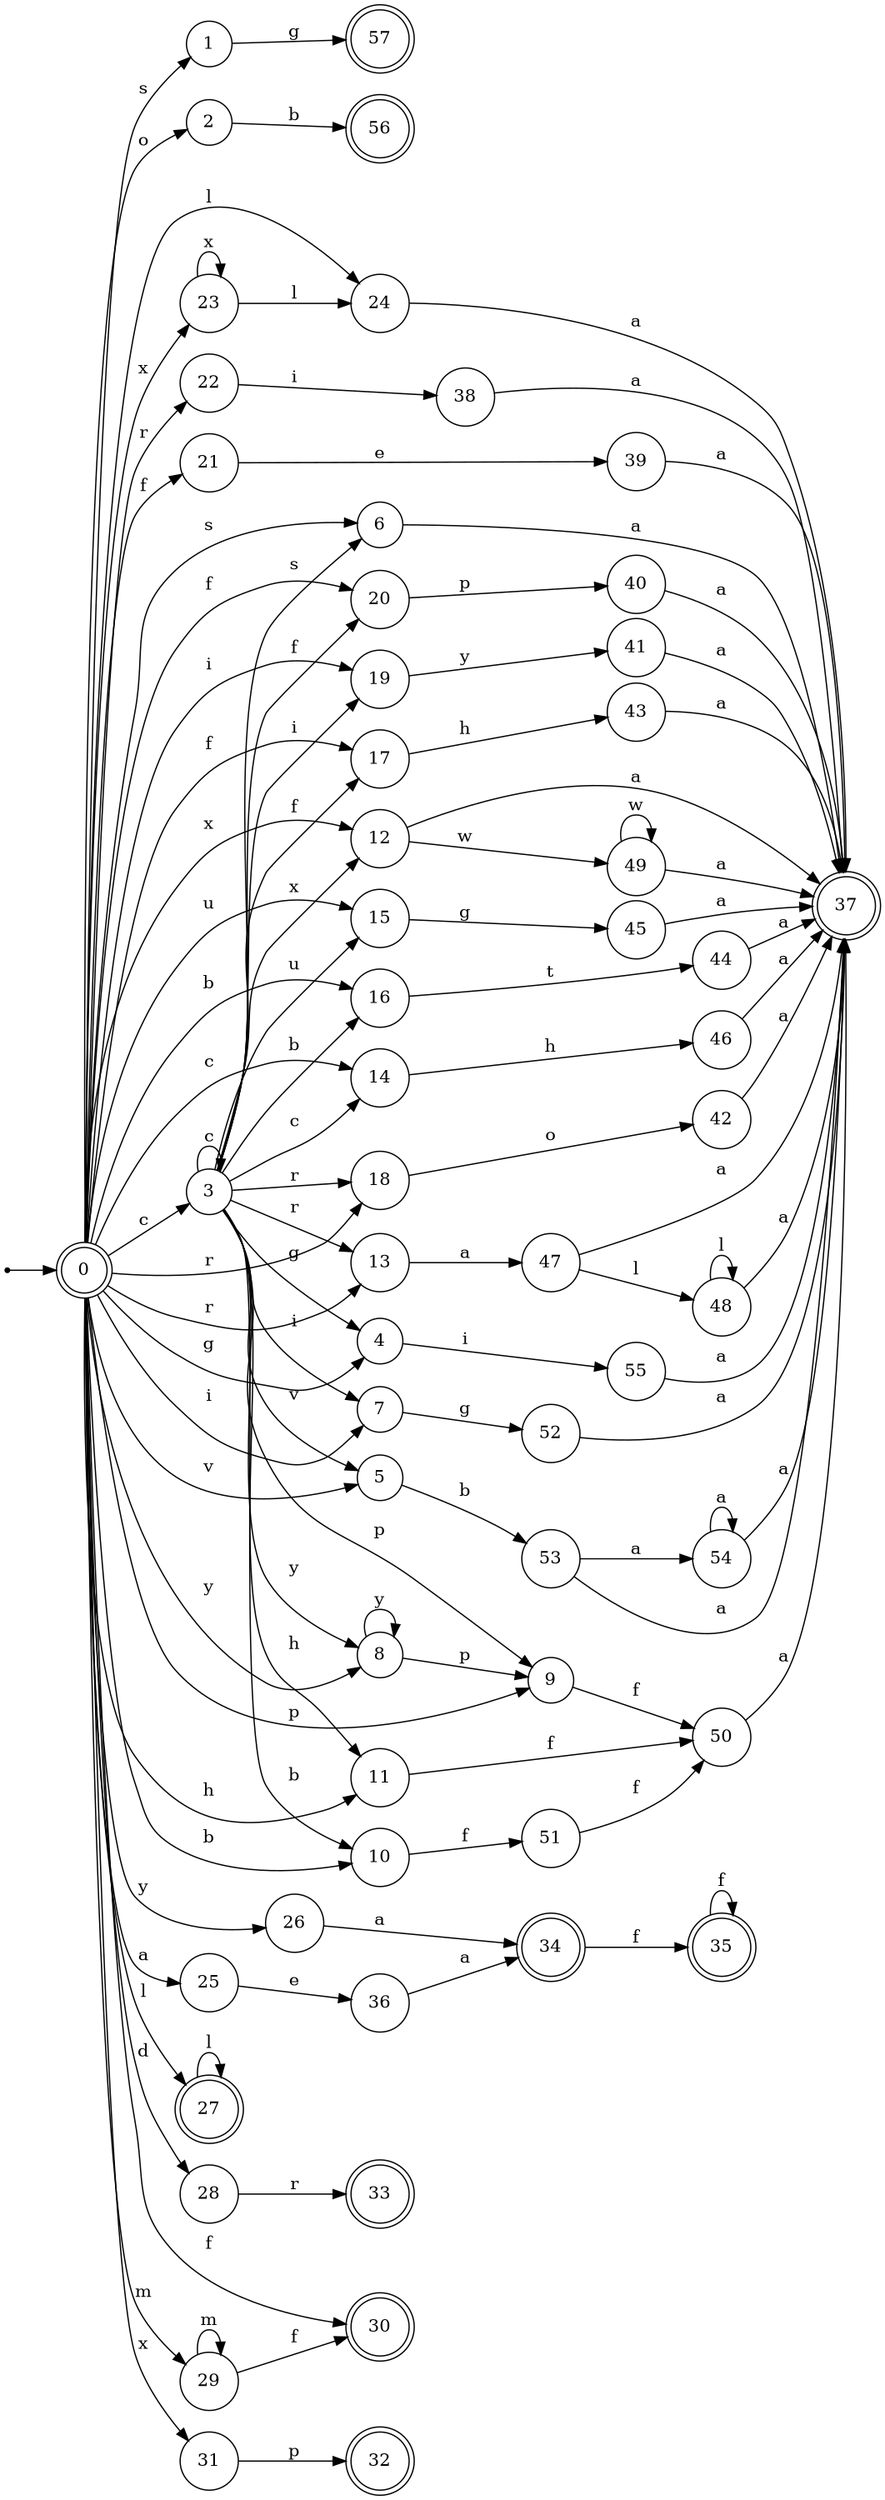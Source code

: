 digraph finite_state_machine {
rankdir=LR;
size="20,20";
node [shape = point]; "dummy0"
node [shape = doublecircle]; "0";"dummy0" -> "0";
node [shape = circle]; "1";
node [shape = circle]; "2";
node [shape = circle]; "3";
node [shape = circle]; "4";
node [shape = circle]; "5";
node [shape = circle]; "6";
node [shape = circle]; "7";
node [shape = circle]; "8";
node [shape = circle]; "9";
node [shape = circle]; "10";
node [shape = circle]; "11";
node [shape = circle]; "12";
node [shape = circle]; "13";
node [shape = circle]; "14";
node [shape = circle]; "15";
node [shape = circle]; "16";
node [shape = circle]; "17";
node [shape = circle]; "18";
node [shape = circle]; "19";
node [shape = circle]; "20";
node [shape = circle]; "21";
node [shape = circle]; "22";
node [shape = circle]; "23";
node [shape = circle]; "24";
node [shape = circle]; "25";
node [shape = circle]; "26";
node [shape = doublecircle]; "27";node [shape = circle]; "28";
node [shape = circle]; "29";
node [shape = doublecircle]; "30";node [shape = circle]; "31";
node [shape = doublecircle]; "32";node [shape = doublecircle]; "33";node [shape = doublecircle]; "34";node [shape = doublecircle]; "35";node [shape = circle]; "36";
node [shape = doublecircle]; "37";node [shape = circle]; "38";
node [shape = circle]; "39";
node [shape = circle]; "40";
node [shape = circle]; "41";
node [shape = circle]; "42";
node [shape = circle]; "43";
node [shape = circle]; "44";
node [shape = circle]; "45";
node [shape = circle]; "46";
node [shape = circle]; "47";
node [shape = circle]; "48";
node [shape = circle]; "49";
node [shape = circle]; "50";
node [shape = circle]; "51";
node [shape = circle]; "52";
node [shape = circle]; "53";
node [shape = circle]; "54";
node [shape = circle]; "55";
node [shape = doublecircle]; "56";node [shape = doublecircle]; "57";"0" -> "1" [label = "s"];
 "0" -> "6" [label = "s"];
 "0" -> "2" [label = "o"];
 "0" -> "3" [label = "c"];
 "0" -> "14" [label = "c"];
 "0" -> "4" [label = "g"];
 "0" -> "5" [label = "v"];
 "0" -> "19" [label = "i"];
 "0" -> "7" [label = "i"];
 "0" -> "8" [label = "y"];
 "0" -> "26" [label = "y"];
 "0" -> "9" [label = "p"];
 "0" -> "16" [label = "b"];
 "0" -> "10" [label = "b"];
 "0" -> "11" [label = "h"];
 "0" -> "12" [label = "x"];
 "0" -> "31" [label = "x"];
 "0" -> "23" [label = "x"];
 "0" -> "18" [label = "r"];
 "0" -> "13" [label = "r"];
 "0" -> "22" [label = "r"];
 "0" -> "15" [label = "u"];
 "0" -> "17" [label = "f"];
 "0" -> "20" [label = "f"];
 "0" -> "21" [label = "f"];
 "0" -> "30" [label = "f"];
 "0" -> "24" [label = "l"];
 "0" -> "27" [label = "l"];
 "0" -> "25" [label = "a"];
 "0" -> "28" [label = "d"];
 "0" -> "29" [label = "m"];
 "31" -> "32" [label = "p"];
 "29" -> "29" [label = "m"];
 "29" -> "30" [label = "f"];
 "28" -> "33" [label = "r"];
 "27" -> "27" [label = "l"];
 "26" -> "34" [label = "a"];
 "34" -> "35" [label = "f"];
 "35" -> "35" [label = "f"];
 "25" -> "36" [label = "e"];
 "36" -> "34" [label = "a"];
 "24" -> "37" [label = "a"];
 "23" -> "23" [label = "x"];
 "23" -> "24" [label = "l"];
 "22" -> "38" [label = "i"];
 "38" -> "37" [label = "a"];
 "21" -> "39" [label = "e"];
 "39" -> "37" [label = "a"];
 "20" -> "40" [label = "p"];
 "40" -> "37" [label = "a"];
 "19" -> "41" [label = "y"];
 "41" -> "37" [label = "a"];
 "18" -> "42" [label = "o"];
 "42" -> "37" [label = "a"];
 "17" -> "43" [label = "h"];
 "43" -> "37" [label = "a"];
 "16" -> "44" [label = "t"];
 "44" -> "37" [label = "a"];
 "15" -> "45" [label = "g"];
 "45" -> "37" [label = "a"];
 "14" -> "46" [label = "h"];
 "46" -> "37" [label = "a"];
 "13" -> "47" [label = "a"];
 "47" -> "48" [label = "l"];
 "47" -> "37" [label = "a"];
 "48" -> "48" [label = "l"];
 "48" -> "37" [label = "a"];
 "12" -> "49" [label = "w"];
 "12" -> "37" [label = "a"];
 "49" -> "49" [label = "w"];
 "49" -> "37" [label = "a"];
 "11" -> "50" [label = "f"];
 "50" -> "37" [label = "a"];
 "10" -> "51" [label = "f"];
 "51" -> "50" [label = "f"];
 "9" -> "50" [label = "f"];
 "8" -> "8" [label = "y"];
 "8" -> "9" [label = "p"];
 "7" -> "52" [label = "g"];
 "52" -> "37" [label = "a"];
 "6" -> "37" [label = "a"];
 "5" -> "53" [label = "b"];
 "53" -> "37" [label = "a"];
 "53" -> "54" [label = "a"];
 "54" -> "37" [label = "a"];
 "54" -> "54" [label = "a"];
 "4" -> "55" [label = "i"];
 "55" -> "37" [label = "a"];
 "3" -> "3" [label = "c"];
 "3" -> "14" [label = "c"];
 "3" -> "4" [label = "g"];
 "3" -> "5" [label = "v"];
 "3" -> "6" [label = "s"];
 "3" -> "19" [label = "i"];
 "3" -> "7" [label = "i"];
 "3" -> "8" [label = "y"];
 "3" -> "9" [label = "p"];
 "3" -> "16" [label = "b"];
 "3" -> "10" [label = "b"];
 "3" -> "11" [label = "h"];
 "3" -> "12" [label = "x"];
 "3" -> "18" [label = "r"];
 "3" -> "13" [label = "r"];
 "3" -> "15" [label = "u"];
 "3" -> "17" [label = "f"];
 "3" -> "20" [label = "f"];
 "2" -> "56" [label = "b"];
 "1" -> "57" [label = "g"];
 }
